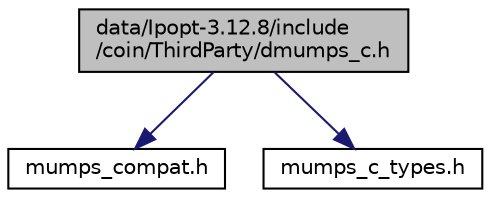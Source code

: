 digraph "data/Ipopt-3.12.8/include/coin/ThirdParty/dmumps_c.h"
{
  edge [fontname="Helvetica",fontsize="10",labelfontname="Helvetica",labelfontsize="10"];
  node [fontname="Helvetica",fontsize="10",shape=record];
  Node1 [label="data/Ipopt-3.12.8/include\l/coin/ThirdParty/dmumps_c.h",height=0.2,width=0.4,color="black", fillcolor="grey75", style="filled" fontcolor="black"];
  Node1 -> Node2 [color="midnightblue",fontsize="10",style="solid",fontname="Helvetica"];
  Node2 [label="mumps_compat.h",height=0.2,width=0.4,color="black", fillcolor="white", style="filled",URL="$include_2coin_2ThirdParty_2mumps__compat_8h.html"];
  Node1 -> Node3 [color="midnightblue",fontsize="10",style="solid",fontname="Helvetica"];
  Node3 [label="mumps_c_types.h",height=0.2,width=0.4,color="black", fillcolor="white", style="filled",URL="$include_2coin_2ThirdParty_2mumps__c__types_8h.html"];
}
